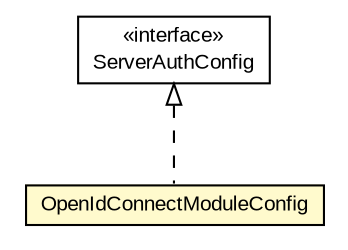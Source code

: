 #!/usr/local/bin/dot
#
# Class diagram 
# Generated by UMLGraph version R5_6-24-gf6e263 (http://www.umlgraph.org/)
#

digraph G {
	edge [fontname="arial",fontsize=10,labelfontname="arial",labelfontsize=10];
	node [fontname="arial",fontsize=10,shape=plaintext];
	nodesep=0.25;
	ranksep=0.5;
	// net.trajano.openidconnect.jaspic.internal.OpenIdConnectModuleConfig
	c8502 [label=<<table title="net.trajano.openidconnect.jaspic.internal.OpenIdConnectModuleConfig" border="0" cellborder="1" cellspacing="0" cellpadding="2" port="p" bgcolor="lemonChiffon" href="./OpenIdConnectModuleConfig.html">
		<tr><td><table border="0" cellspacing="0" cellpadding="1">
<tr><td align="center" balign="center"> OpenIdConnectModuleConfig </td></tr>
		</table></td></tr>
		</table>>, URL="./OpenIdConnectModuleConfig.html", fontname="arial", fontcolor="black", fontsize=10.0];
	//net.trajano.openidconnect.jaspic.internal.OpenIdConnectModuleConfig implements javax.security.auth.message.config.ServerAuthConfig
	c8547:p -> c8502:p [dir=back,arrowtail=empty,style=dashed];
	// javax.security.auth.message.config.ServerAuthConfig
	c8547 [label=<<table title="javax.security.auth.message.config.ServerAuthConfig" border="0" cellborder="1" cellspacing="0" cellpadding="2" port="p" href="http://java.sun.com/j2se/1.4.2/docs/api/javax/security/auth/message/config/ServerAuthConfig.html">
		<tr><td><table border="0" cellspacing="0" cellpadding="1">
<tr><td align="center" balign="center"> &#171;interface&#187; </td></tr>
<tr><td align="center" balign="center"> ServerAuthConfig </td></tr>
		</table></td></tr>
		</table>>, URL="http://java.sun.com/j2se/1.4.2/docs/api/javax/security/auth/message/config/ServerAuthConfig.html", fontname="arial", fontcolor="black", fontsize=10.0];
}

